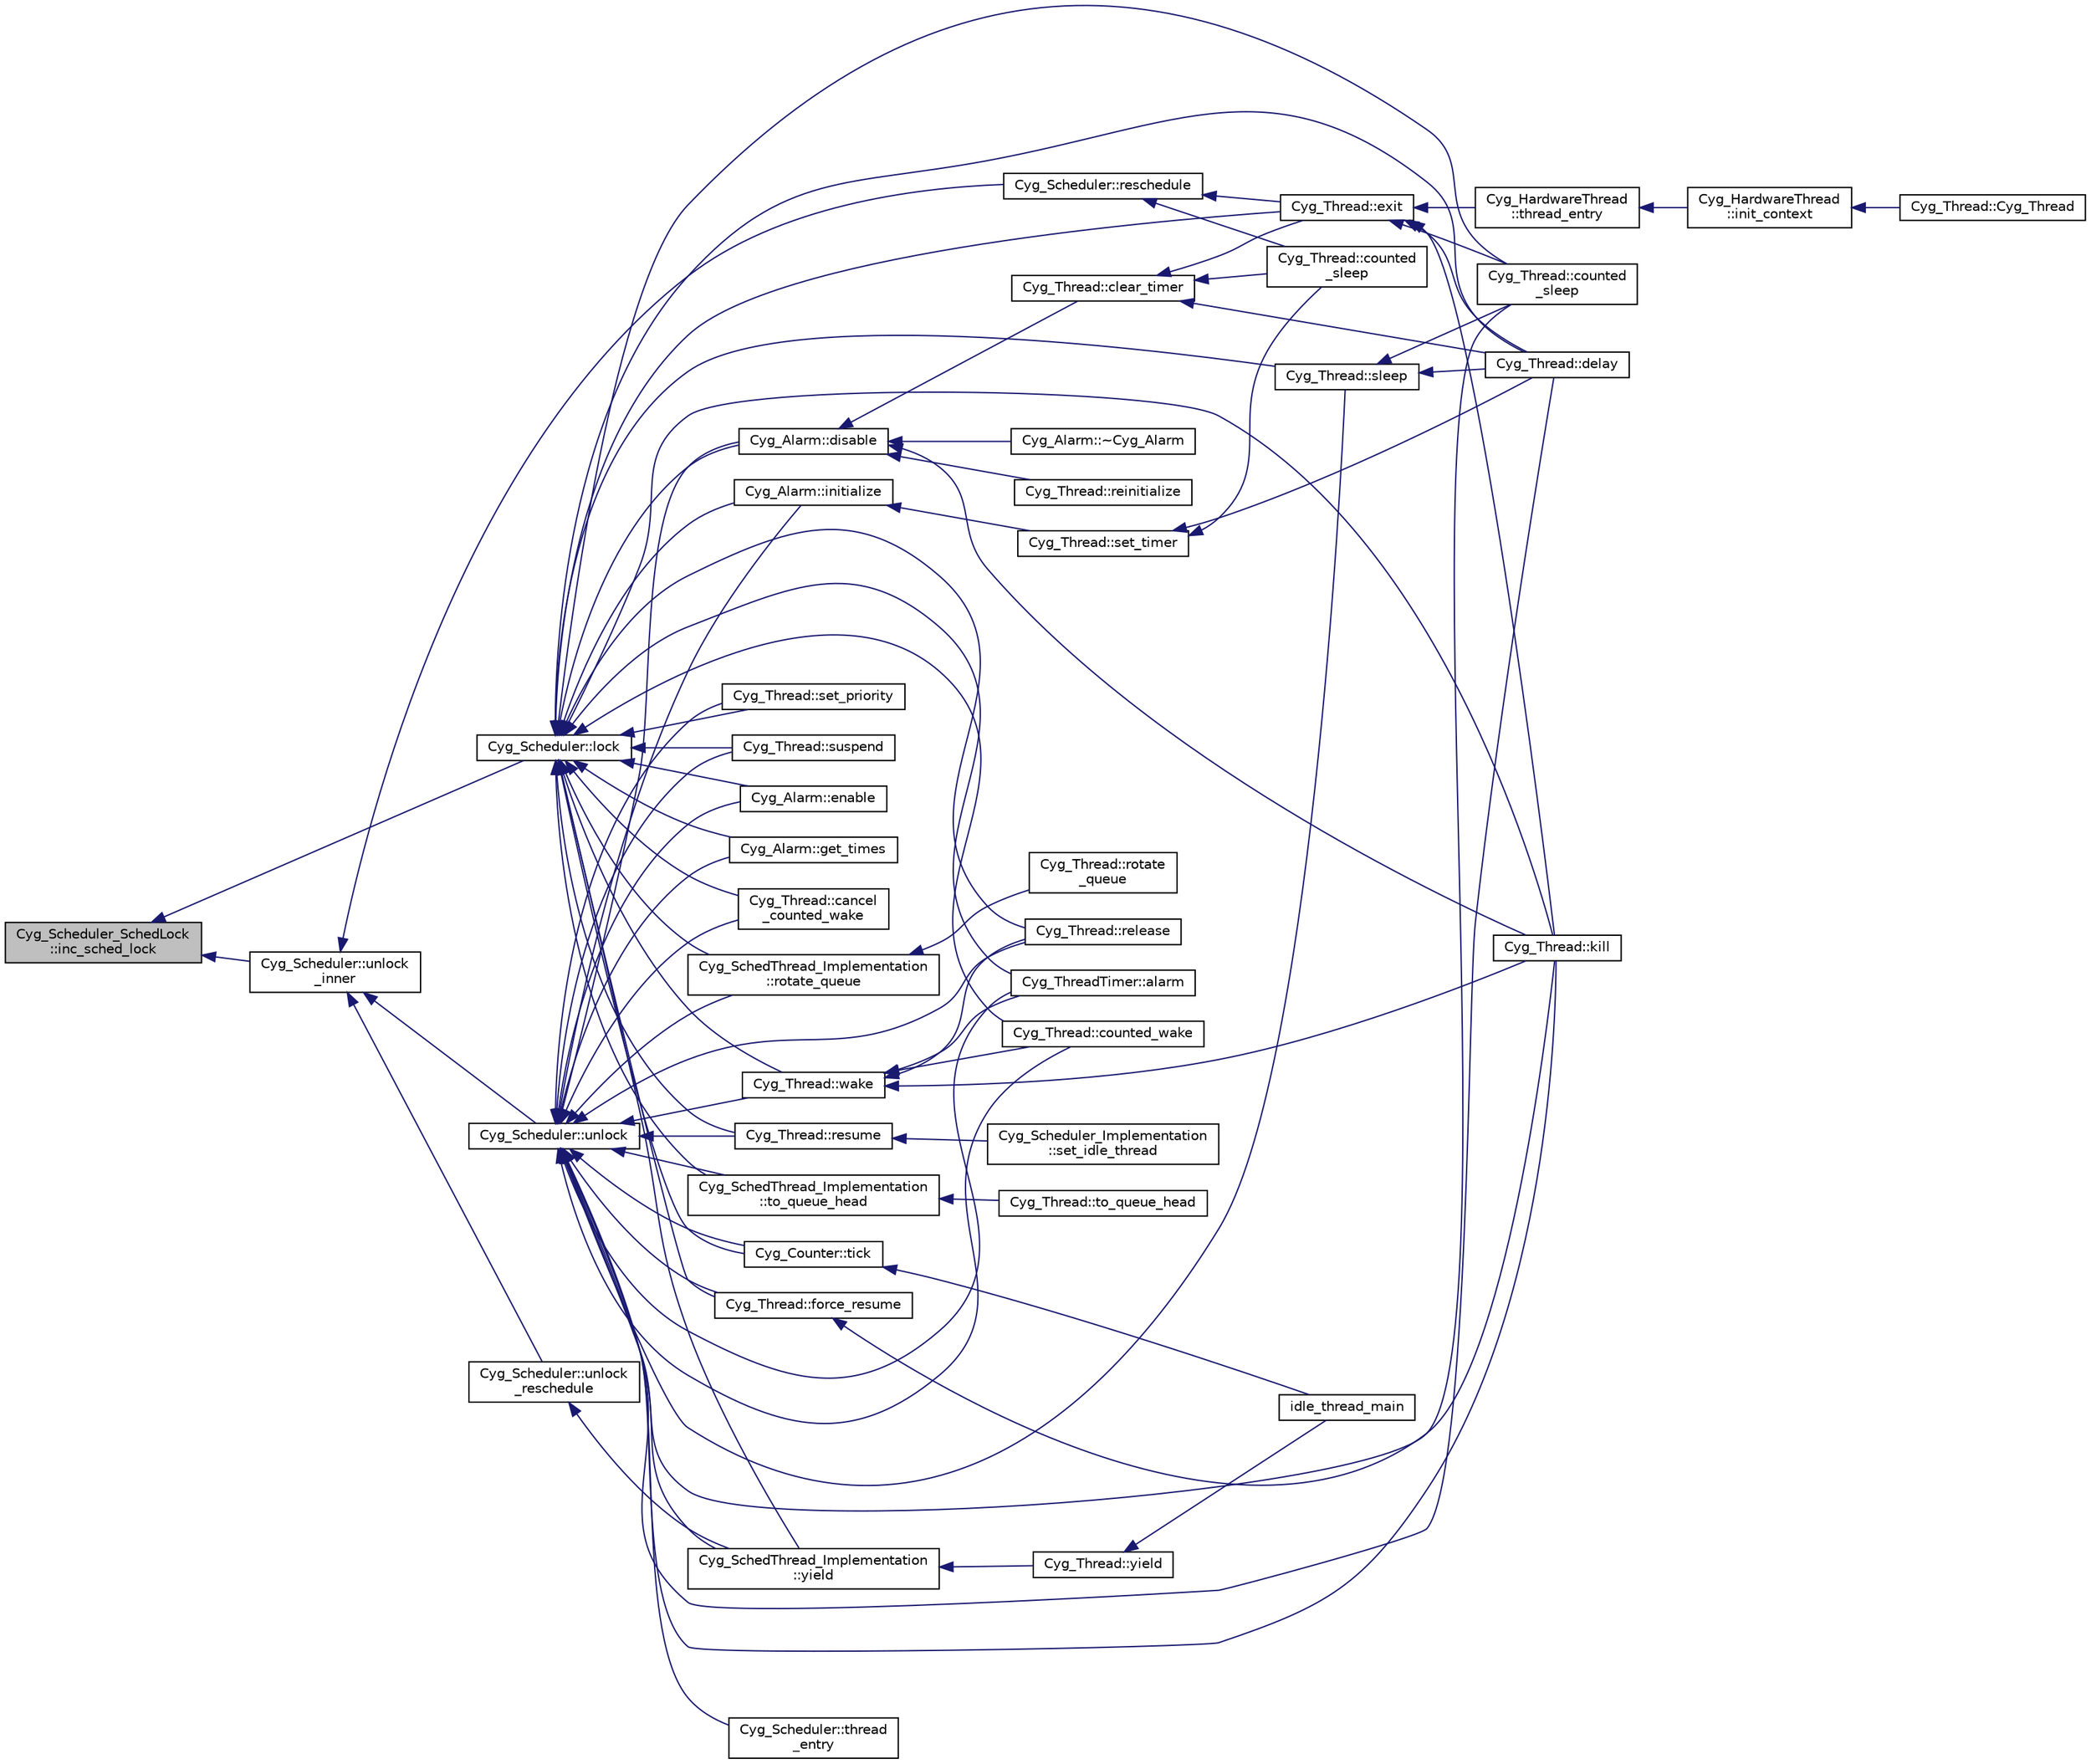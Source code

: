 digraph "Cyg_Scheduler_SchedLock::inc_sched_lock"
{
  edge [fontname="Helvetica",fontsize="10",labelfontname="Helvetica",labelfontsize="10"];
  node [fontname="Helvetica",fontsize="10",shape=record];
  rankdir="LR";
  Node1 [label="Cyg_Scheduler_SchedLock\l::inc_sched_lock",height=0.2,width=0.4,color="black", fillcolor="grey75", style="filled" fontcolor="black"];
  Node1 -> Node2 [dir="back",color="midnightblue",fontsize="10",style="solid",fontname="Helvetica"];
  Node2 [label="Cyg_Scheduler::lock",height=0.2,width=0.4,color="black", fillcolor="white", style="filled",URL="$class_cyg___scheduler.html#abf33bab81b402f8f58ecb3c775e8a026"];
  Node2 -> Node3 [dir="back",color="midnightblue",fontsize="10",style="solid",fontname="Helvetica"];
  Node3 [label="Cyg_ThreadTimer::alarm",height=0.2,width=0.4,color="black", fillcolor="white", style="filled",URL="$class_cyg___thread_timer.html#ab355d2d23288714dcddad7dea458d991"];
  Node2 -> Node4 [dir="back",color="midnightblue",fontsize="10",style="solid",fontname="Helvetica"];
  Node4 [label="Cyg_Thread::cancel\l_counted_wake",height=0.2,width=0.4,color="black", fillcolor="white", style="filled",URL="$class_cyg___thread.html#a0e2432ce82cee0d332f4218a3ee0cae0"];
  Node2 -> Node5 [dir="back",color="midnightblue",fontsize="10",style="solid",fontname="Helvetica"];
  Node5 [label="Cyg_Thread::counted\l_sleep",height=0.2,width=0.4,color="black", fillcolor="white", style="filled",URL="$class_cyg___thread.html#aaf9b4fc5afa2c960f564b6701287663c"];
  Node2 -> Node6 [dir="back",color="midnightblue",fontsize="10",style="solid",fontname="Helvetica"];
  Node6 [label="Cyg_Thread::counted_wake",height=0.2,width=0.4,color="black", fillcolor="white", style="filled",URL="$class_cyg___thread.html#a4912b6ba316818edc0f1c36a9b51e201"];
  Node2 -> Node7 [dir="back",color="midnightblue",fontsize="10",style="solid",fontname="Helvetica"];
  Node7 [label="Cyg_Thread::delay",height=0.2,width=0.4,color="black", fillcolor="white", style="filled",URL="$class_cyg___thread.html#a5bea2b207ab7788d560fa2bc98334b7d"];
  Node2 -> Node8 [dir="back",color="midnightblue",fontsize="10",style="solid",fontname="Helvetica"];
  Node8 [label="Cyg_Alarm::disable",height=0.2,width=0.4,color="black", fillcolor="white", style="filled",URL="$class_cyg___alarm.html#a72222d58531e082f7de0007f28b604f1"];
  Node8 -> Node9 [dir="back",color="midnightblue",fontsize="10",style="solid",fontname="Helvetica"];
  Node9 [label="Cyg_Thread::clear_timer",height=0.2,width=0.4,color="black", fillcolor="white", style="filled",URL="$class_cyg___thread.html#acd6c558eb9fe78341e7b933b16dd9678"];
  Node9 -> Node10 [dir="back",color="midnightblue",fontsize="10",style="solid",fontname="Helvetica"];
  Node10 [label="Cyg_Thread::counted\l_sleep",height=0.2,width=0.4,color="black", fillcolor="white", style="filled",URL="$class_cyg___thread.html#ae26681ed39ae0e34088fd925be8f3484"];
  Node9 -> Node11 [dir="back",color="midnightblue",fontsize="10",style="solid",fontname="Helvetica"];
  Node11 [label="Cyg_Thread::exit",height=0.2,width=0.4,color="black", fillcolor="white", style="filled",URL="$class_cyg___thread.html#a1325e6829eb67a7c584cee48d81cc371"];
  Node11 -> Node12 [dir="back",color="midnightblue",fontsize="10",style="solid",fontname="Helvetica"];
  Node12 [label="Cyg_HardwareThread\l::thread_entry",height=0.2,width=0.4,color="black", fillcolor="white", style="filled",URL="$class_cyg___hardware_thread.html#af951e39bf5d2fcc71329274afd3f7ae3"];
  Node12 -> Node13 [dir="back",color="midnightblue",fontsize="10",style="solid",fontname="Helvetica"];
  Node13 [label="Cyg_HardwareThread\l::init_context",height=0.2,width=0.4,color="black", fillcolor="white", style="filled",URL="$class_cyg___hardware_thread.html#aee6c6a52409a0882697917ec16875260"];
  Node13 -> Node14 [dir="back",color="midnightblue",fontsize="10",style="solid",fontname="Helvetica"];
  Node14 [label="Cyg_Thread::Cyg_Thread",height=0.2,width=0.4,color="black", fillcolor="white", style="filled",URL="$class_cyg___thread.html#a13efd27904ba3f891eeb1fc56d7c1865"];
  Node11 -> Node5 [dir="back",color="midnightblue",fontsize="10",style="solid",fontname="Helvetica"];
  Node11 -> Node15 [dir="back",color="midnightblue",fontsize="10",style="solid",fontname="Helvetica"];
  Node15 [label="Cyg_Thread::kill",height=0.2,width=0.4,color="black", fillcolor="white", style="filled",URL="$class_cyg___thread.html#aa2ccfc563049b0f7e77ebbafb5df7eca"];
  Node11 -> Node7 [dir="back",color="midnightblue",fontsize="10",style="solid",fontname="Helvetica"];
  Node9 -> Node7 [dir="back",color="midnightblue",fontsize="10",style="solid",fontname="Helvetica"];
  Node8 -> Node15 [dir="back",color="midnightblue",fontsize="10",style="solid",fontname="Helvetica"];
  Node8 -> Node16 [dir="back",color="midnightblue",fontsize="10",style="solid",fontname="Helvetica"];
  Node16 [label="Cyg_Thread::reinitialize",height=0.2,width=0.4,color="black", fillcolor="white", style="filled",URL="$class_cyg___thread.html#abdd74d18178c8e11cd8668e35d98ddf3"];
  Node8 -> Node17 [dir="back",color="midnightblue",fontsize="10",style="solid",fontname="Helvetica"];
  Node17 [label="Cyg_Alarm::~Cyg_Alarm",height=0.2,width=0.4,color="black", fillcolor="white", style="filled",URL="$class_cyg___alarm.html#a66e9e842221f3212bff7a306a21b9deb"];
  Node2 -> Node18 [dir="back",color="midnightblue",fontsize="10",style="solid",fontname="Helvetica"];
  Node18 [label="Cyg_Alarm::enable",height=0.2,width=0.4,color="black", fillcolor="white", style="filled",URL="$class_cyg___alarm.html#a5fc26af76b09d9ca69afaaf894979fd9"];
  Node2 -> Node11 [dir="back",color="midnightblue",fontsize="10",style="solid",fontname="Helvetica"];
  Node2 -> Node19 [dir="back",color="midnightblue",fontsize="10",style="solid",fontname="Helvetica"];
  Node19 [label="Cyg_Thread::force_resume",height=0.2,width=0.4,color="black", fillcolor="white", style="filled",URL="$class_cyg___thread.html#a57bf6bf843c58e1331698a7fb75c9988"];
  Node19 -> Node15 [dir="back",color="midnightblue",fontsize="10",style="solid",fontname="Helvetica"];
  Node2 -> Node20 [dir="back",color="midnightblue",fontsize="10",style="solid",fontname="Helvetica"];
  Node20 [label="Cyg_Alarm::get_times",height=0.2,width=0.4,color="black", fillcolor="white", style="filled",URL="$class_cyg___alarm.html#a67224148d954ded549b8e85a97c0379d"];
  Node2 -> Node21 [dir="back",color="midnightblue",fontsize="10",style="solid",fontname="Helvetica"];
  Node21 [label="Cyg_Alarm::initialize",height=0.2,width=0.4,color="black", fillcolor="white", style="filled",URL="$class_cyg___alarm.html#a86a3cc0243666be0b078300ce12f8b67"];
  Node21 -> Node22 [dir="back",color="midnightblue",fontsize="10",style="solid",fontname="Helvetica"];
  Node22 [label="Cyg_Thread::set_timer",height=0.2,width=0.4,color="black", fillcolor="white", style="filled",URL="$class_cyg___thread.html#a7e92402378d90c942fd050ac77610c05"];
  Node22 -> Node10 [dir="back",color="midnightblue",fontsize="10",style="solid",fontname="Helvetica"];
  Node22 -> Node7 [dir="back",color="midnightblue",fontsize="10",style="solid",fontname="Helvetica"];
  Node2 -> Node15 [dir="back",color="midnightblue",fontsize="10",style="solid",fontname="Helvetica"];
  Node2 -> Node23 [dir="back",color="midnightblue",fontsize="10",style="solid",fontname="Helvetica"];
  Node23 [label="Cyg_Thread::release",height=0.2,width=0.4,color="black", fillcolor="white", style="filled",URL="$class_cyg___thread.html#a78079e3efa67760bc216a5d103bbfe0a"];
  Node2 -> Node24 [dir="back",color="midnightblue",fontsize="10",style="solid",fontname="Helvetica"];
  Node24 [label="Cyg_Thread::resume",height=0.2,width=0.4,color="black", fillcolor="white", style="filled",URL="$class_cyg___thread.html#aae0100385a3513f48a6c013a11e807f7"];
  Node24 -> Node25 [dir="back",color="midnightblue",fontsize="10",style="solid",fontname="Helvetica"];
  Node25 [label="Cyg_Scheduler_Implementation\l::set_idle_thread",height=0.2,width=0.4,color="black", fillcolor="white", style="filled",URL="$class_cyg___scheduler___implementation.html#a479836186b44e4d1bfa4342dbc79c641"];
  Node2 -> Node26 [dir="back",color="midnightblue",fontsize="10",style="solid",fontname="Helvetica"];
  Node26 [label="Cyg_SchedThread_Implementation\l::rotate_queue",height=0.2,width=0.4,color="black", fillcolor="white", style="filled",URL="$class_cyg___sched_thread___implementation.html#a160b834c819c62e37e005640d8bb59a3"];
  Node26 -> Node27 [dir="back",color="midnightblue",fontsize="10",style="solid",fontname="Helvetica"];
  Node27 [label="Cyg_Thread::rotate\l_queue",height=0.2,width=0.4,color="black", fillcolor="white", style="filled",URL="$class_cyg___thread.html#a096f76683fd0c5b0fdce639d84a421de"];
  Node2 -> Node28 [dir="back",color="midnightblue",fontsize="10",style="solid",fontname="Helvetica"];
  Node28 [label="Cyg_Thread::set_priority",height=0.2,width=0.4,color="black", fillcolor="white", style="filled",URL="$class_cyg___thread.html#ab102fd5044377146d5cd67337f2d3383"];
  Node2 -> Node29 [dir="back",color="midnightblue",fontsize="10",style="solid",fontname="Helvetica"];
  Node29 [label="Cyg_Thread::sleep",height=0.2,width=0.4,color="black", fillcolor="white", style="filled",URL="$class_cyg___thread.html#abac0be19a5144b40c5d8d84b185ba8a5"];
  Node29 -> Node5 [dir="back",color="midnightblue",fontsize="10",style="solid",fontname="Helvetica"];
  Node29 -> Node7 [dir="back",color="midnightblue",fontsize="10",style="solid",fontname="Helvetica"];
  Node2 -> Node30 [dir="back",color="midnightblue",fontsize="10",style="solid",fontname="Helvetica"];
  Node30 [label="Cyg_Thread::suspend",height=0.2,width=0.4,color="black", fillcolor="white", style="filled",URL="$class_cyg___thread.html#ad3943c165934a8db1ac52d65efd05e0b"];
  Node2 -> Node31 [dir="back",color="midnightblue",fontsize="10",style="solid",fontname="Helvetica"];
  Node31 [label="Cyg_Counter::tick",height=0.2,width=0.4,color="black", fillcolor="white", style="filled",URL="$class_cyg___counter.html#a94149bfbd4ec7069dc703c5a158b4f9f"];
  Node31 -> Node32 [dir="back",color="midnightblue",fontsize="10",style="solid",fontname="Helvetica"];
  Node32 [label="idle_thread_main",height=0.2,width=0.4,color="black", fillcolor="white", style="filled",URL="$thread_8cxx.html#ab41818e0f3d9ad7695412191d8d01f2d"];
  Node2 -> Node33 [dir="back",color="midnightblue",fontsize="10",style="solid",fontname="Helvetica"];
  Node33 [label="Cyg_SchedThread_Implementation\l::to_queue_head",height=0.2,width=0.4,color="black", fillcolor="white", style="filled",URL="$class_cyg___sched_thread___implementation.html#aee50d5d34fb606e54d3652ed9a234c37"];
  Node33 -> Node34 [dir="back",color="midnightblue",fontsize="10",style="solid",fontname="Helvetica"];
  Node34 [label="Cyg_Thread::to_queue_head",height=0.2,width=0.4,color="black", fillcolor="white", style="filled",URL="$class_cyg___thread.html#a7c193f2e0eaaf194ae0238de80f9f52a"];
  Node2 -> Node35 [dir="back",color="midnightblue",fontsize="10",style="solid",fontname="Helvetica"];
  Node35 [label="Cyg_Thread::wake",height=0.2,width=0.4,color="black", fillcolor="white", style="filled",URL="$class_cyg___thread.html#a6bec4a51156245d5a0079ae589d1d18c"];
  Node35 -> Node6 [dir="back",color="midnightblue",fontsize="10",style="solid",fontname="Helvetica"];
  Node35 -> Node23 [dir="back",color="midnightblue",fontsize="10",style="solid",fontname="Helvetica"];
  Node35 -> Node15 [dir="back",color="midnightblue",fontsize="10",style="solid",fontname="Helvetica"];
  Node35 -> Node3 [dir="back",color="midnightblue",fontsize="10",style="solid",fontname="Helvetica"];
  Node2 -> Node36 [dir="back",color="midnightblue",fontsize="10",style="solid",fontname="Helvetica"];
  Node36 [label="Cyg_SchedThread_Implementation\l::yield",height=0.2,width=0.4,color="black", fillcolor="white", style="filled",URL="$class_cyg___sched_thread___implementation.html#a74789ffbf16253a8a98f285bc16fc5cd"];
  Node36 -> Node37 [dir="back",color="midnightblue",fontsize="10",style="solid",fontname="Helvetica"];
  Node37 [label="Cyg_Thread::yield",height=0.2,width=0.4,color="black", fillcolor="white", style="filled",URL="$class_cyg___thread.html#a9e4d6dc7268a1c87fc4875bc0d3e0ba5"];
  Node37 -> Node32 [dir="back",color="midnightblue",fontsize="10",style="solid",fontname="Helvetica"];
  Node1 -> Node38 [dir="back",color="midnightblue",fontsize="10",style="solid",fontname="Helvetica"];
  Node38 [label="Cyg_Scheduler::unlock\l_inner",height=0.2,width=0.4,color="black", fillcolor="white", style="filled",URL="$class_cyg___scheduler.html#a529555a4995ebd4ddab69edd0d4f766f"];
  Node38 -> Node39 [dir="back",color="midnightblue",fontsize="10",style="solid",fontname="Helvetica"];
  Node39 [label="Cyg_Scheduler::reschedule",height=0.2,width=0.4,color="black", fillcolor="white", style="filled",URL="$class_cyg___scheduler.html#a62f9df6230a2e9c13bb168597404de5c"];
  Node39 -> Node10 [dir="back",color="midnightblue",fontsize="10",style="solid",fontname="Helvetica"];
  Node39 -> Node11 [dir="back",color="midnightblue",fontsize="10",style="solid",fontname="Helvetica"];
  Node38 -> Node40 [dir="back",color="midnightblue",fontsize="10",style="solid",fontname="Helvetica"];
  Node40 [label="Cyg_Scheduler::unlock",height=0.2,width=0.4,color="black", fillcolor="white", style="filled",URL="$class_cyg___scheduler.html#a362916327f3b75af4b104272f6c9e466"];
  Node40 -> Node3 [dir="back",color="midnightblue",fontsize="10",style="solid",fontname="Helvetica"];
  Node40 -> Node4 [dir="back",color="midnightblue",fontsize="10",style="solid",fontname="Helvetica"];
  Node40 -> Node5 [dir="back",color="midnightblue",fontsize="10",style="solid",fontname="Helvetica"];
  Node40 -> Node6 [dir="back",color="midnightblue",fontsize="10",style="solid",fontname="Helvetica"];
  Node40 -> Node7 [dir="back",color="midnightblue",fontsize="10",style="solid",fontname="Helvetica"];
  Node40 -> Node8 [dir="back",color="midnightblue",fontsize="10",style="solid",fontname="Helvetica"];
  Node40 -> Node18 [dir="back",color="midnightblue",fontsize="10",style="solid",fontname="Helvetica"];
  Node40 -> Node19 [dir="back",color="midnightblue",fontsize="10",style="solid",fontname="Helvetica"];
  Node40 -> Node20 [dir="back",color="midnightblue",fontsize="10",style="solid",fontname="Helvetica"];
  Node40 -> Node21 [dir="back",color="midnightblue",fontsize="10",style="solid",fontname="Helvetica"];
  Node40 -> Node15 [dir="back",color="midnightblue",fontsize="10",style="solid",fontname="Helvetica"];
  Node40 -> Node23 [dir="back",color="midnightblue",fontsize="10",style="solid",fontname="Helvetica"];
  Node40 -> Node24 [dir="back",color="midnightblue",fontsize="10",style="solid",fontname="Helvetica"];
  Node40 -> Node26 [dir="back",color="midnightblue",fontsize="10",style="solid",fontname="Helvetica"];
  Node40 -> Node28 [dir="back",color="midnightblue",fontsize="10",style="solid",fontname="Helvetica"];
  Node40 -> Node29 [dir="back",color="midnightblue",fontsize="10",style="solid",fontname="Helvetica"];
  Node40 -> Node30 [dir="back",color="midnightblue",fontsize="10",style="solid",fontname="Helvetica"];
  Node40 -> Node41 [dir="back",color="midnightblue",fontsize="10",style="solid",fontname="Helvetica"];
  Node41 [label="Cyg_Scheduler::thread\l_entry",height=0.2,width=0.4,color="black", fillcolor="white", style="filled",URL="$class_cyg___scheduler.html#a2dfdb7b0a2485dc61e7b6cd92c193f7d"];
  Node40 -> Node31 [dir="back",color="midnightblue",fontsize="10",style="solid",fontname="Helvetica"];
  Node40 -> Node33 [dir="back",color="midnightblue",fontsize="10",style="solid",fontname="Helvetica"];
  Node40 -> Node35 [dir="back",color="midnightblue",fontsize="10",style="solid",fontname="Helvetica"];
  Node40 -> Node36 [dir="back",color="midnightblue",fontsize="10",style="solid",fontname="Helvetica"];
  Node38 -> Node42 [dir="back",color="midnightblue",fontsize="10",style="solid",fontname="Helvetica"];
  Node42 [label="Cyg_Scheduler::unlock\l_reschedule",height=0.2,width=0.4,color="black", fillcolor="white", style="filled",URL="$class_cyg___scheduler.html#a6e0408a5e6a8cd1b636ae4ab1a64fb31"];
  Node42 -> Node36 [dir="back",color="midnightblue",fontsize="10",style="solid",fontname="Helvetica"];
}
